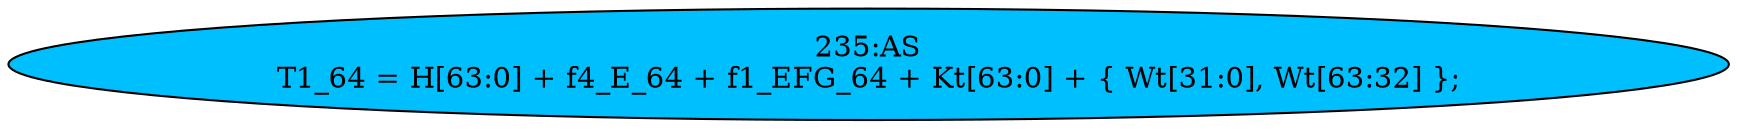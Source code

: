 strict digraph "" {
	node [label="\N"];
	"235:AS"	 [ast="<pyverilog.vparser.ast.Assign object at 0x7f65e4bcdf50>",
		def_var="['T1_64']",
		fillcolor=deepskyblue,
		label="235:AS
T1_64 = H[63:0] + f4_E_64 + f1_EFG_64 + Kt[63:0] + { Wt[31:0], Wt[63:32] };",
		statements="[]",
		style=filled,
		typ=Assign,
		use_var="['H', 'f4_E_64', 'f1_EFG_64', 'Kt', 'Wt', 'Wt']"];
}
